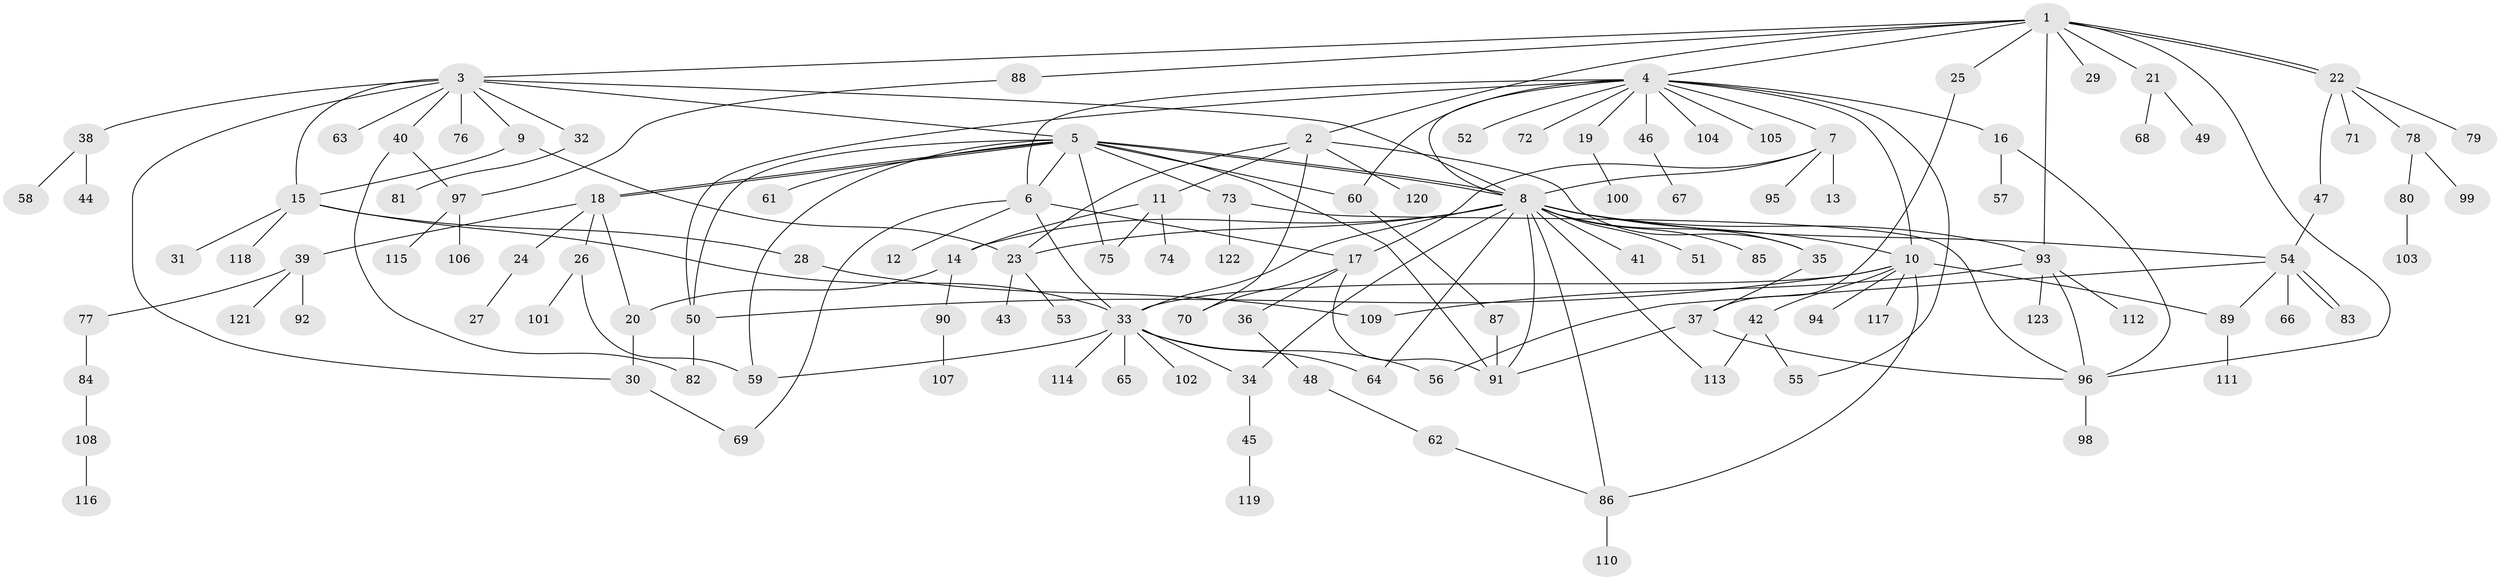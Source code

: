 // coarse degree distribution, {10: 0.03409090909090909, 9: 0.022727272727272728, 15: 0.011363636363636364, 16: 0.011363636363636364, 8: 0.011363636363636364, 19: 0.011363636363636364, 3: 0.14772727272727273, 1: 0.4431818181818182, 4: 0.03409090909090909, 5: 0.03409090909090909, 2: 0.19318181818181818, 6: 0.03409090909090909, 7: 0.011363636363636364}
// Generated by graph-tools (version 1.1) at 2025/51/02/27/25 19:51:58]
// undirected, 123 vertices, 172 edges
graph export_dot {
graph [start="1"]
  node [color=gray90,style=filled];
  1;
  2;
  3;
  4;
  5;
  6;
  7;
  8;
  9;
  10;
  11;
  12;
  13;
  14;
  15;
  16;
  17;
  18;
  19;
  20;
  21;
  22;
  23;
  24;
  25;
  26;
  27;
  28;
  29;
  30;
  31;
  32;
  33;
  34;
  35;
  36;
  37;
  38;
  39;
  40;
  41;
  42;
  43;
  44;
  45;
  46;
  47;
  48;
  49;
  50;
  51;
  52;
  53;
  54;
  55;
  56;
  57;
  58;
  59;
  60;
  61;
  62;
  63;
  64;
  65;
  66;
  67;
  68;
  69;
  70;
  71;
  72;
  73;
  74;
  75;
  76;
  77;
  78;
  79;
  80;
  81;
  82;
  83;
  84;
  85;
  86;
  87;
  88;
  89;
  90;
  91;
  92;
  93;
  94;
  95;
  96;
  97;
  98;
  99;
  100;
  101;
  102;
  103;
  104;
  105;
  106;
  107;
  108;
  109;
  110;
  111;
  112;
  113;
  114;
  115;
  116;
  117;
  118;
  119;
  120;
  121;
  122;
  123;
  1 -- 2;
  1 -- 3;
  1 -- 4;
  1 -- 21;
  1 -- 22;
  1 -- 22;
  1 -- 25;
  1 -- 29;
  1 -- 88;
  1 -- 93;
  1 -- 96;
  2 -- 11;
  2 -- 23;
  2 -- 35;
  2 -- 70;
  2 -- 120;
  3 -- 5;
  3 -- 8;
  3 -- 9;
  3 -- 15;
  3 -- 30;
  3 -- 32;
  3 -- 38;
  3 -- 40;
  3 -- 63;
  3 -- 76;
  4 -- 6;
  4 -- 7;
  4 -- 8;
  4 -- 10;
  4 -- 16;
  4 -- 19;
  4 -- 46;
  4 -- 50;
  4 -- 52;
  4 -- 55;
  4 -- 60;
  4 -- 72;
  4 -- 104;
  4 -- 105;
  5 -- 6;
  5 -- 8;
  5 -- 8;
  5 -- 18;
  5 -- 18;
  5 -- 50;
  5 -- 59;
  5 -- 60;
  5 -- 61;
  5 -- 73;
  5 -- 75;
  5 -- 91;
  6 -- 12;
  6 -- 17;
  6 -- 33;
  6 -- 69;
  7 -- 8;
  7 -- 13;
  7 -- 17;
  7 -- 95;
  8 -- 10;
  8 -- 14;
  8 -- 23;
  8 -- 33;
  8 -- 34;
  8 -- 35;
  8 -- 41;
  8 -- 51;
  8 -- 54;
  8 -- 64;
  8 -- 85;
  8 -- 86;
  8 -- 91;
  8 -- 93;
  8 -- 113;
  9 -- 15;
  9 -- 23;
  10 -- 33;
  10 -- 42;
  10 -- 50;
  10 -- 86;
  10 -- 89;
  10 -- 94;
  10 -- 117;
  11 -- 14;
  11 -- 74;
  11 -- 75;
  14 -- 20;
  14 -- 90;
  15 -- 28;
  15 -- 31;
  15 -- 33;
  15 -- 118;
  16 -- 57;
  16 -- 96;
  17 -- 36;
  17 -- 70;
  17 -- 91;
  18 -- 20;
  18 -- 24;
  18 -- 26;
  18 -- 39;
  19 -- 100;
  20 -- 30;
  21 -- 49;
  21 -- 68;
  22 -- 47;
  22 -- 71;
  22 -- 78;
  22 -- 79;
  23 -- 43;
  23 -- 53;
  24 -- 27;
  25 -- 37;
  26 -- 59;
  26 -- 101;
  28 -- 109;
  30 -- 69;
  32 -- 81;
  33 -- 34;
  33 -- 56;
  33 -- 59;
  33 -- 64;
  33 -- 65;
  33 -- 102;
  33 -- 114;
  34 -- 45;
  35 -- 37;
  36 -- 48;
  37 -- 91;
  37 -- 96;
  38 -- 44;
  38 -- 58;
  39 -- 77;
  39 -- 92;
  39 -- 121;
  40 -- 82;
  40 -- 97;
  42 -- 55;
  42 -- 113;
  45 -- 119;
  46 -- 67;
  47 -- 54;
  48 -- 62;
  50 -- 82;
  54 -- 56;
  54 -- 66;
  54 -- 83;
  54 -- 83;
  54 -- 89;
  60 -- 87;
  62 -- 86;
  73 -- 96;
  73 -- 122;
  77 -- 84;
  78 -- 80;
  78 -- 99;
  80 -- 103;
  84 -- 108;
  86 -- 110;
  87 -- 91;
  88 -- 97;
  89 -- 111;
  90 -- 107;
  93 -- 96;
  93 -- 109;
  93 -- 112;
  93 -- 123;
  96 -- 98;
  97 -- 106;
  97 -- 115;
  108 -- 116;
}

